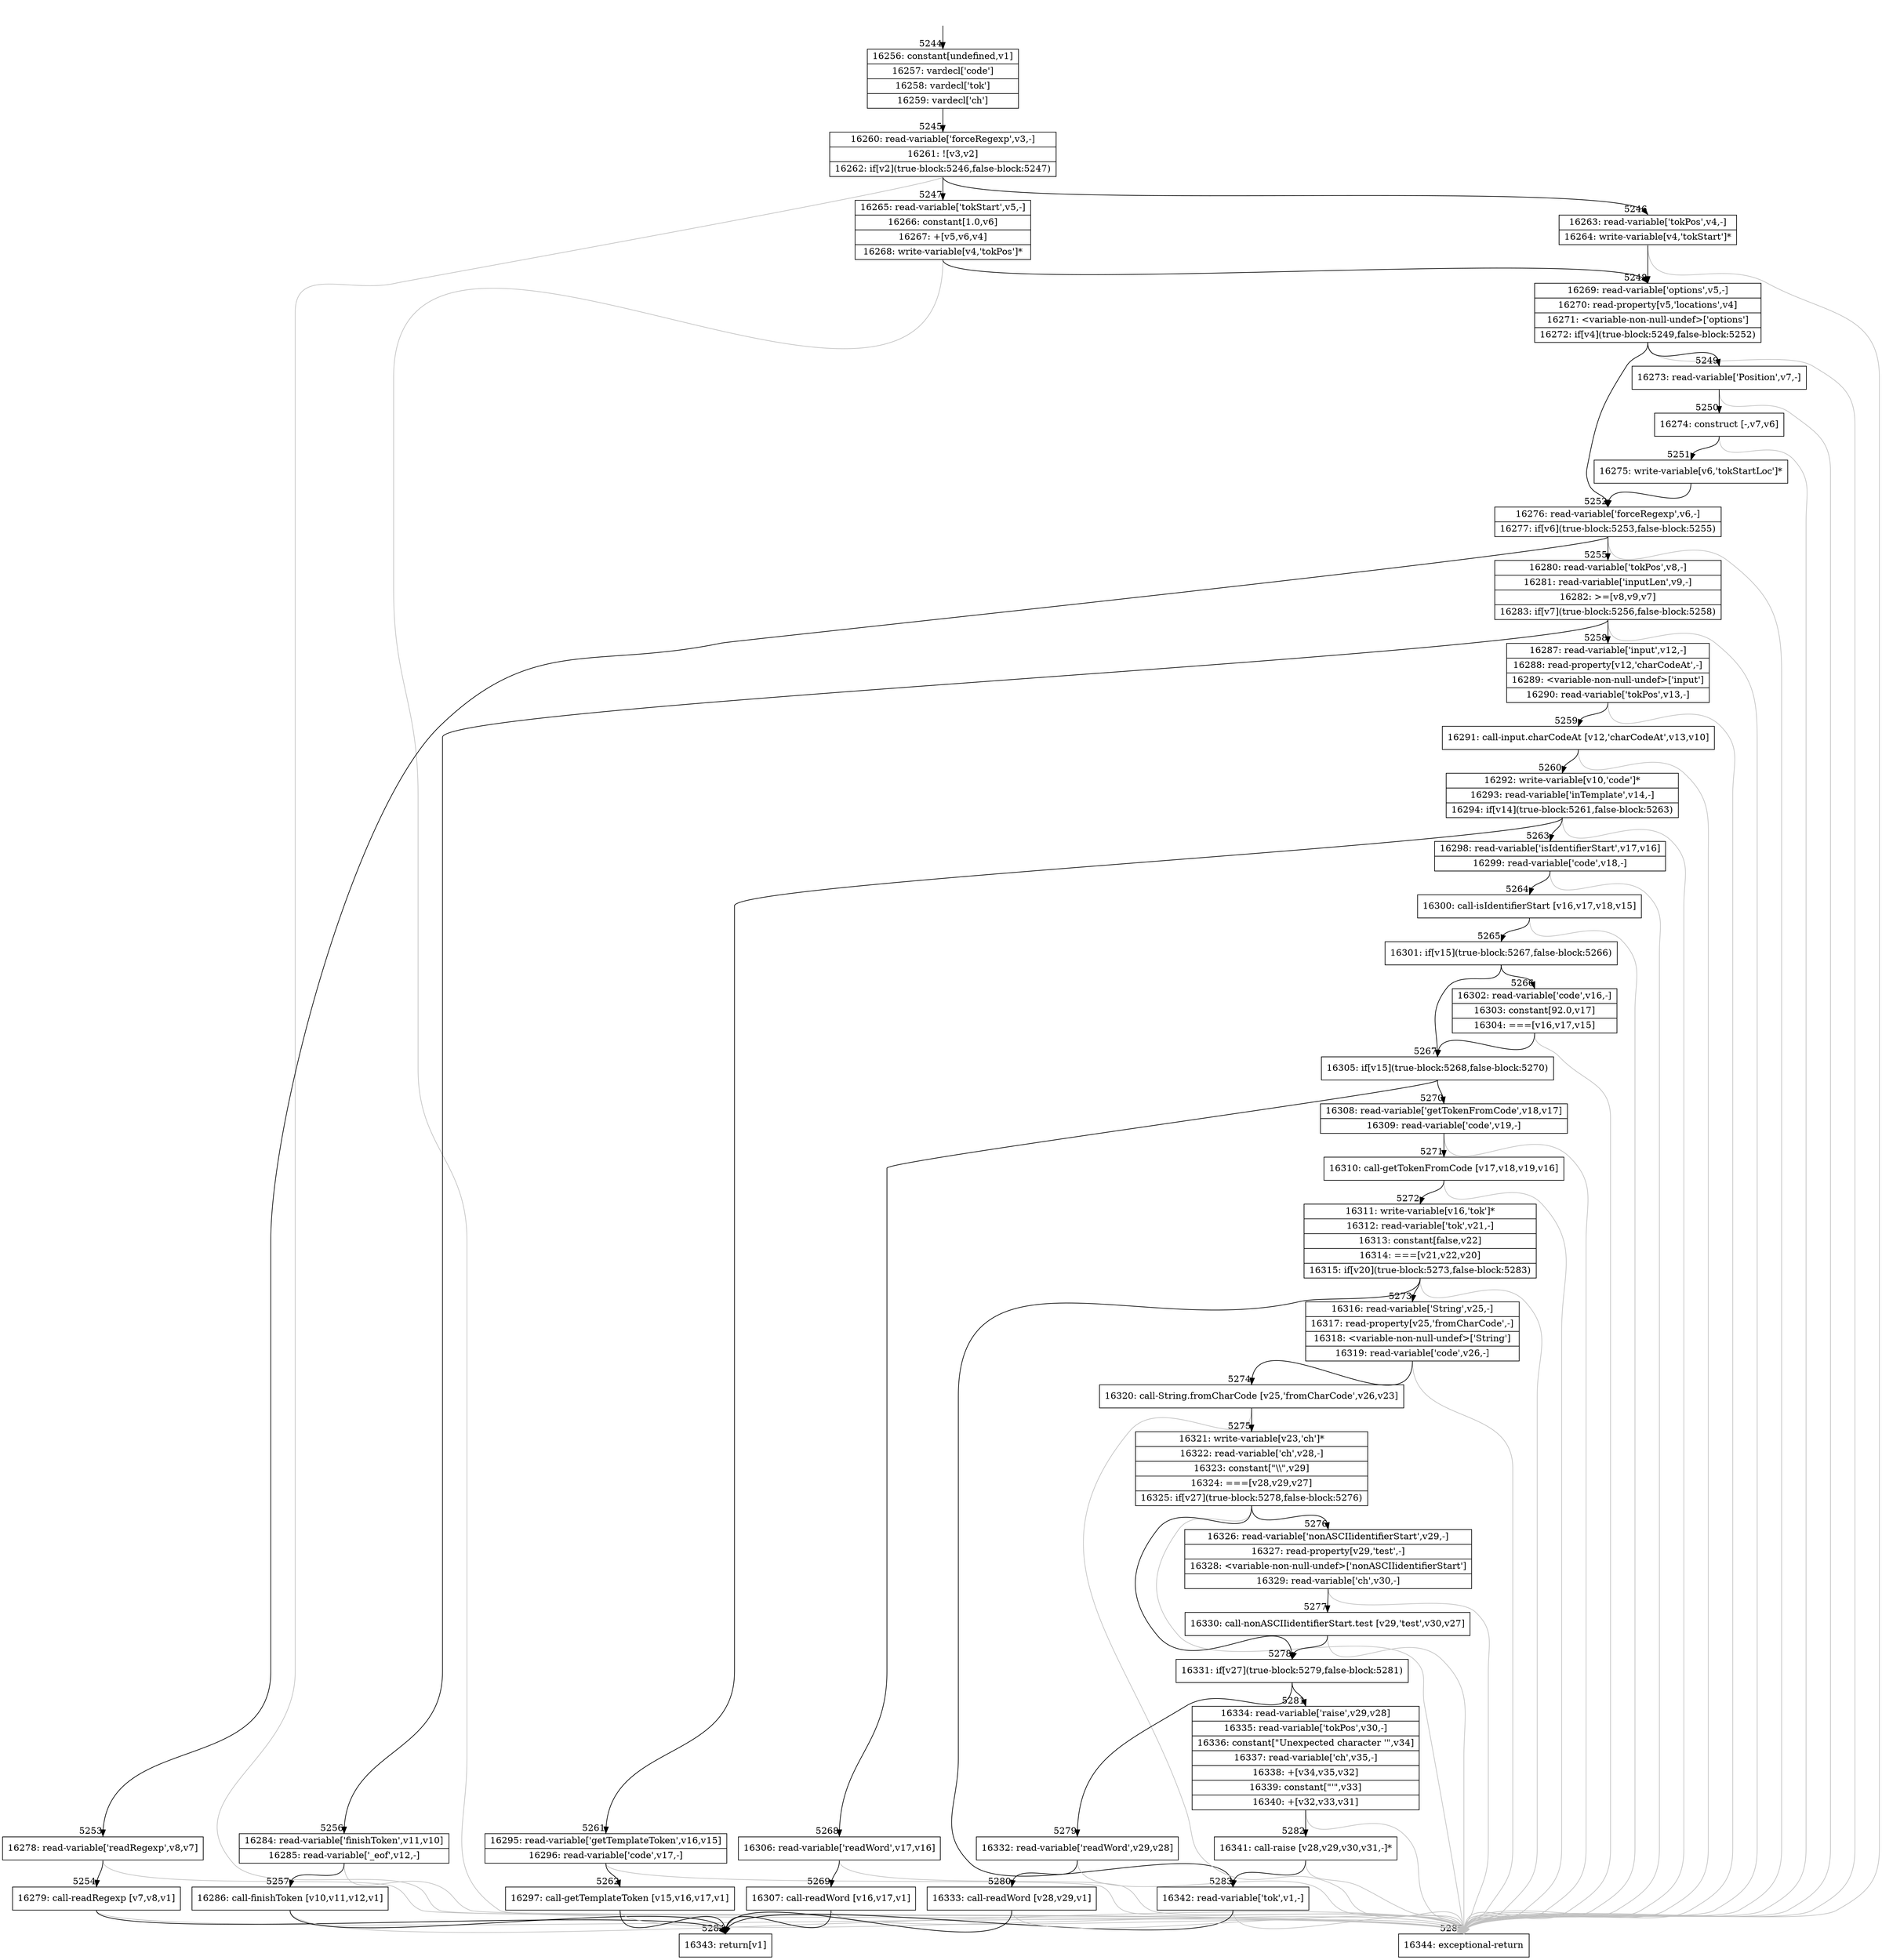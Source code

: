 digraph {
rankdir="TD"
BB_entry315[shape=none,label=""];
BB_entry315 -> BB5244 [tailport=s, headport=n, headlabel="    5244"]
BB5244 [shape=record label="{16256: constant[undefined,v1]|16257: vardecl['code']|16258: vardecl['tok']|16259: vardecl['ch']}" ] 
BB5244 -> BB5245 [tailport=s, headport=n, headlabel="      5245"]
BB5245 [shape=record label="{16260: read-variable['forceRegexp',v3,-]|16261: ![v3,v2]|16262: if[v2](true-block:5246,false-block:5247)}" ] 
BB5245 -> BB5246 [tailport=s, headport=n, headlabel="      5246"]
BB5245 -> BB5247 [tailport=s, headport=n, headlabel="      5247"]
BB5245 -> BB5285 [tailport=s, headport=n, color=gray, headlabel="      5285"]
BB5246 [shape=record label="{16263: read-variable['tokPos',v4,-]|16264: write-variable[v4,'tokStart']*}" ] 
BB5246 -> BB5248 [tailport=s, headport=n, headlabel="      5248"]
BB5246 -> BB5285 [tailport=s, headport=n, color=gray]
BB5247 [shape=record label="{16265: read-variable['tokStart',v5,-]|16266: constant[1.0,v6]|16267: +[v5,v6,v4]|16268: write-variable[v4,'tokPos']*}" ] 
BB5247 -> BB5248 [tailport=s, headport=n]
BB5247 -> BB5285 [tailport=s, headport=n, color=gray]
BB5248 [shape=record label="{16269: read-variable['options',v5,-]|16270: read-property[v5,'locations',v4]|16271: \<variable-non-null-undef\>['options']|16272: if[v4](true-block:5249,false-block:5252)}" ] 
BB5248 -> BB5249 [tailport=s, headport=n, headlabel="      5249"]
BB5248 -> BB5252 [tailport=s, headport=n, headlabel="      5252"]
BB5248 -> BB5285 [tailport=s, headport=n, color=gray]
BB5249 [shape=record label="{16273: read-variable['Position',v7,-]}" ] 
BB5249 -> BB5250 [tailport=s, headport=n, headlabel="      5250"]
BB5249 -> BB5285 [tailport=s, headport=n, color=gray]
BB5250 [shape=record label="{16274: construct [-,v7,v6]}" ] 
BB5250 -> BB5251 [tailport=s, headport=n, headlabel="      5251"]
BB5250 -> BB5285 [tailport=s, headport=n, color=gray]
BB5251 [shape=record label="{16275: write-variable[v6,'tokStartLoc']*}" ] 
BB5251 -> BB5252 [tailport=s, headport=n]
BB5252 [shape=record label="{16276: read-variable['forceRegexp',v6,-]|16277: if[v6](true-block:5253,false-block:5255)}" ] 
BB5252 -> BB5253 [tailport=s, headport=n, headlabel="      5253"]
BB5252 -> BB5255 [tailport=s, headport=n, headlabel="      5255"]
BB5252 -> BB5285 [tailport=s, headport=n, color=gray]
BB5253 [shape=record label="{16278: read-variable['readRegexp',v8,v7]}" ] 
BB5253 -> BB5254 [tailport=s, headport=n, headlabel="      5254"]
BB5253 -> BB5285 [tailport=s, headport=n, color=gray]
BB5254 [shape=record label="{16279: call-readRegexp [v7,v8,v1]}" ] 
BB5254 -> BB5284 [tailport=s, headport=n, headlabel="      5284"]
BB5254 -> BB5285 [tailport=s, headport=n, color=gray]
BB5255 [shape=record label="{16280: read-variable['tokPos',v8,-]|16281: read-variable['inputLen',v9,-]|16282: \>=[v8,v9,v7]|16283: if[v7](true-block:5256,false-block:5258)}" ] 
BB5255 -> BB5256 [tailport=s, headport=n, headlabel="      5256"]
BB5255 -> BB5258 [tailport=s, headport=n, headlabel="      5258"]
BB5255 -> BB5285 [tailport=s, headport=n, color=gray]
BB5256 [shape=record label="{16284: read-variable['finishToken',v11,v10]|16285: read-variable['_eof',v12,-]}" ] 
BB5256 -> BB5257 [tailport=s, headport=n, headlabel="      5257"]
BB5256 -> BB5285 [tailport=s, headport=n, color=gray]
BB5257 [shape=record label="{16286: call-finishToken [v10,v11,v12,v1]}" ] 
BB5257 -> BB5284 [tailport=s, headport=n]
BB5257 -> BB5285 [tailport=s, headport=n, color=gray]
BB5258 [shape=record label="{16287: read-variable['input',v12,-]|16288: read-property[v12,'charCodeAt',-]|16289: \<variable-non-null-undef\>['input']|16290: read-variable['tokPos',v13,-]}" ] 
BB5258 -> BB5259 [tailport=s, headport=n, headlabel="      5259"]
BB5258 -> BB5285 [tailport=s, headport=n, color=gray]
BB5259 [shape=record label="{16291: call-input.charCodeAt [v12,'charCodeAt',v13,v10]}" ] 
BB5259 -> BB5260 [tailport=s, headport=n, headlabel="      5260"]
BB5259 -> BB5285 [tailport=s, headport=n, color=gray]
BB5260 [shape=record label="{16292: write-variable[v10,'code']*|16293: read-variable['inTemplate',v14,-]|16294: if[v14](true-block:5261,false-block:5263)}" ] 
BB5260 -> BB5261 [tailport=s, headport=n, headlabel="      5261"]
BB5260 -> BB5263 [tailport=s, headport=n, headlabel="      5263"]
BB5260 -> BB5285 [tailport=s, headport=n, color=gray]
BB5261 [shape=record label="{16295: read-variable['getTemplateToken',v16,v15]|16296: read-variable['code',v17,-]}" ] 
BB5261 -> BB5262 [tailport=s, headport=n, headlabel="      5262"]
BB5261 -> BB5285 [tailport=s, headport=n, color=gray]
BB5262 [shape=record label="{16297: call-getTemplateToken [v15,v16,v17,v1]}" ] 
BB5262 -> BB5284 [tailport=s, headport=n]
BB5262 -> BB5285 [tailport=s, headport=n, color=gray]
BB5263 [shape=record label="{16298: read-variable['isIdentifierStart',v17,v16]|16299: read-variable['code',v18,-]}" ] 
BB5263 -> BB5264 [tailport=s, headport=n, headlabel="      5264"]
BB5263 -> BB5285 [tailport=s, headport=n, color=gray]
BB5264 [shape=record label="{16300: call-isIdentifierStart [v16,v17,v18,v15]}" ] 
BB5264 -> BB5265 [tailport=s, headport=n, headlabel="      5265"]
BB5264 -> BB5285 [tailport=s, headport=n, color=gray]
BB5265 [shape=record label="{16301: if[v15](true-block:5267,false-block:5266)}" ] 
BB5265 -> BB5267 [tailport=s, headport=n, headlabel="      5267"]
BB5265 -> BB5266 [tailport=s, headport=n, headlabel="      5266"]
BB5266 [shape=record label="{16302: read-variable['code',v16,-]|16303: constant[92.0,v17]|16304: ===[v16,v17,v15]}" ] 
BB5266 -> BB5267 [tailport=s, headport=n]
BB5266 -> BB5285 [tailport=s, headport=n, color=gray]
BB5267 [shape=record label="{16305: if[v15](true-block:5268,false-block:5270)}" ] 
BB5267 -> BB5268 [tailport=s, headport=n, headlabel="      5268"]
BB5267 -> BB5270 [tailport=s, headport=n, headlabel="      5270"]
BB5268 [shape=record label="{16306: read-variable['readWord',v17,v16]}" ] 
BB5268 -> BB5269 [tailport=s, headport=n, headlabel="      5269"]
BB5268 -> BB5285 [tailport=s, headport=n, color=gray]
BB5269 [shape=record label="{16307: call-readWord [v16,v17,v1]}" ] 
BB5269 -> BB5284 [tailport=s, headport=n]
BB5269 -> BB5285 [tailport=s, headport=n, color=gray]
BB5270 [shape=record label="{16308: read-variable['getTokenFromCode',v18,v17]|16309: read-variable['code',v19,-]}" ] 
BB5270 -> BB5271 [tailport=s, headport=n, headlabel="      5271"]
BB5270 -> BB5285 [tailport=s, headport=n, color=gray]
BB5271 [shape=record label="{16310: call-getTokenFromCode [v17,v18,v19,v16]}" ] 
BB5271 -> BB5272 [tailport=s, headport=n, headlabel="      5272"]
BB5271 -> BB5285 [tailport=s, headport=n, color=gray]
BB5272 [shape=record label="{16311: write-variable[v16,'tok']*|16312: read-variable['tok',v21,-]|16313: constant[false,v22]|16314: ===[v21,v22,v20]|16315: if[v20](true-block:5273,false-block:5283)}" ] 
BB5272 -> BB5273 [tailport=s, headport=n, headlabel="      5273"]
BB5272 -> BB5283 [tailport=s, headport=n, headlabel="      5283"]
BB5272 -> BB5285 [tailport=s, headport=n, color=gray]
BB5273 [shape=record label="{16316: read-variable['String',v25,-]|16317: read-property[v25,'fromCharCode',-]|16318: \<variable-non-null-undef\>['String']|16319: read-variable['code',v26,-]}" ] 
BB5273 -> BB5274 [tailport=s, headport=n, headlabel="      5274"]
BB5273 -> BB5285 [tailport=s, headport=n, color=gray]
BB5274 [shape=record label="{16320: call-String.fromCharCode [v25,'fromCharCode',v26,v23]}" ] 
BB5274 -> BB5275 [tailport=s, headport=n, headlabel="      5275"]
BB5274 -> BB5285 [tailport=s, headport=n, color=gray]
BB5275 [shape=record label="{16321: write-variable[v23,'ch']*|16322: read-variable['ch',v28,-]|16323: constant[\"\\\\\",v29]|16324: ===[v28,v29,v27]|16325: if[v27](true-block:5278,false-block:5276)}" ] 
BB5275 -> BB5278 [tailport=s, headport=n, headlabel="      5278"]
BB5275 -> BB5276 [tailport=s, headport=n, headlabel="      5276"]
BB5275 -> BB5285 [tailport=s, headport=n, color=gray]
BB5276 [shape=record label="{16326: read-variable['nonASCIIidentifierStart',v29,-]|16327: read-property[v29,'test',-]|16328: \<variable-non-null-undef\>['nonASCIIidentifierStart']|16329: read-variable['ch',v30,-]}" ] 
BB5276 -> BB5277 [tailport=s, headport=n, headlabel="      5277"]
BB5276 -> BB5285 [tailport=s, headport=n, color=gray]
BB5277 [shape=record label="{16330: call-nonASCIIidentifierStart.test [v29,'test',v30,v27]}" ] 
BB5277 -> BB5278 [tailport=s, headport=n]
BB5277 -> BB5285 [tailport=s, headport=n, color=gray]
BB5278 [shape=record label="{16331: if[v27](true-block:5279,false-block:5281)}" ] 
BB5278 -> BB5279 [tailport=s, headport=n, headlabel="      5279"]
BB5278 -> BB5281 [tailport=s, headport=n, headlabel="      5281"]
BB5279 [shape=record label="{16332: read-variable['readWord',v29,v28]}" ] 
BB5279 -> BB5280 [tailport=s, headport=n, headlabel="      5280"]
BB5279 -> BB5285 [tailport=s, headport=n, color=gray]
BB5280 [shape=record label="{16333: call-readWord [v28,v29,v1]}" ] 
BB5280 -> BB5284 [tailport=s, headport=n]
BB5280 -> BB5285 [tailport=s, headport=n, color=gray]
BB5281 [shape=record label="{16334: read-variable['raise',v29,v28]|16335: read-variable['tokPos',v30,-]|16336: constant[\"Unexpected character '\",v34]|16337: read-variable['ch',v35,-]|16338: +[v34,v35,v32]|16339: constant[\"'\",v33]|16340: +[v32,v33,v31]}" ] 
BB5281 -> BB5282 [tailport=s, headport=n, headlabel="      5282"]
BB5281 -> BB5285 [tailport=s, headport=n, color=gray]
BB5282 [shape=record label="{16341: call-raise [v28,v29,v30,v31,-]*}" ] 
BB5282 -> BB5283 [tailport=s, headport=n]
BB5282 -> BB5285 [tailport=s, headport=n, color=gray]
BB5283 [shape=record label="{16342: read-variable['tok',v1,-]}" ] 
BB5283 -> BB5284 [tailport=s, headport=n]
BB5283 -> BB5285 [tailport=s, headport=n, color=gray]
BB5284 [shape=record label="{16343: return[v1]}" ] 
BB5285 [shape=record label="{16344: exceptional-return}" ] 
//#$~ 5431
}
